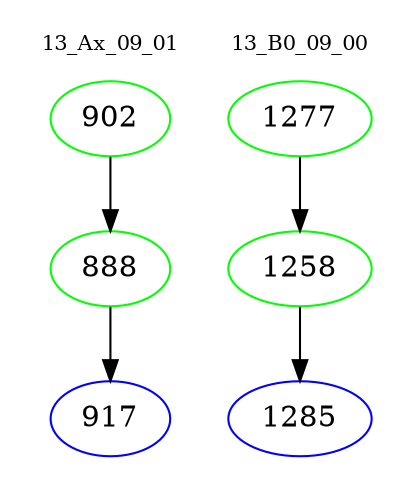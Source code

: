 digraph{
subgraph cluster_0 {
color = white
label = "13_Ax_09_01";
fontsize=10;
T0_902 [label="902", color="green"]
T0_902 -> T0_888 [color="black"]
T0_888 [label="888", color="green"]
T0_888 -> T0_917 [color="black"]
T0_917 [label="917", color="blue"]
}
subgraph cluster_1 {
color = white
label = "13_B0_09_00";
fontsize=10;
T1_1277 [label="1277", color="green"]
T1_1277 -> T1_1258 [color="black"]
T1_1258 [label="1258", color="green"]
T1_1258 -> T1_1285 [color="black"]
T1_1285 [label="1285", color="blue"]
}
}
